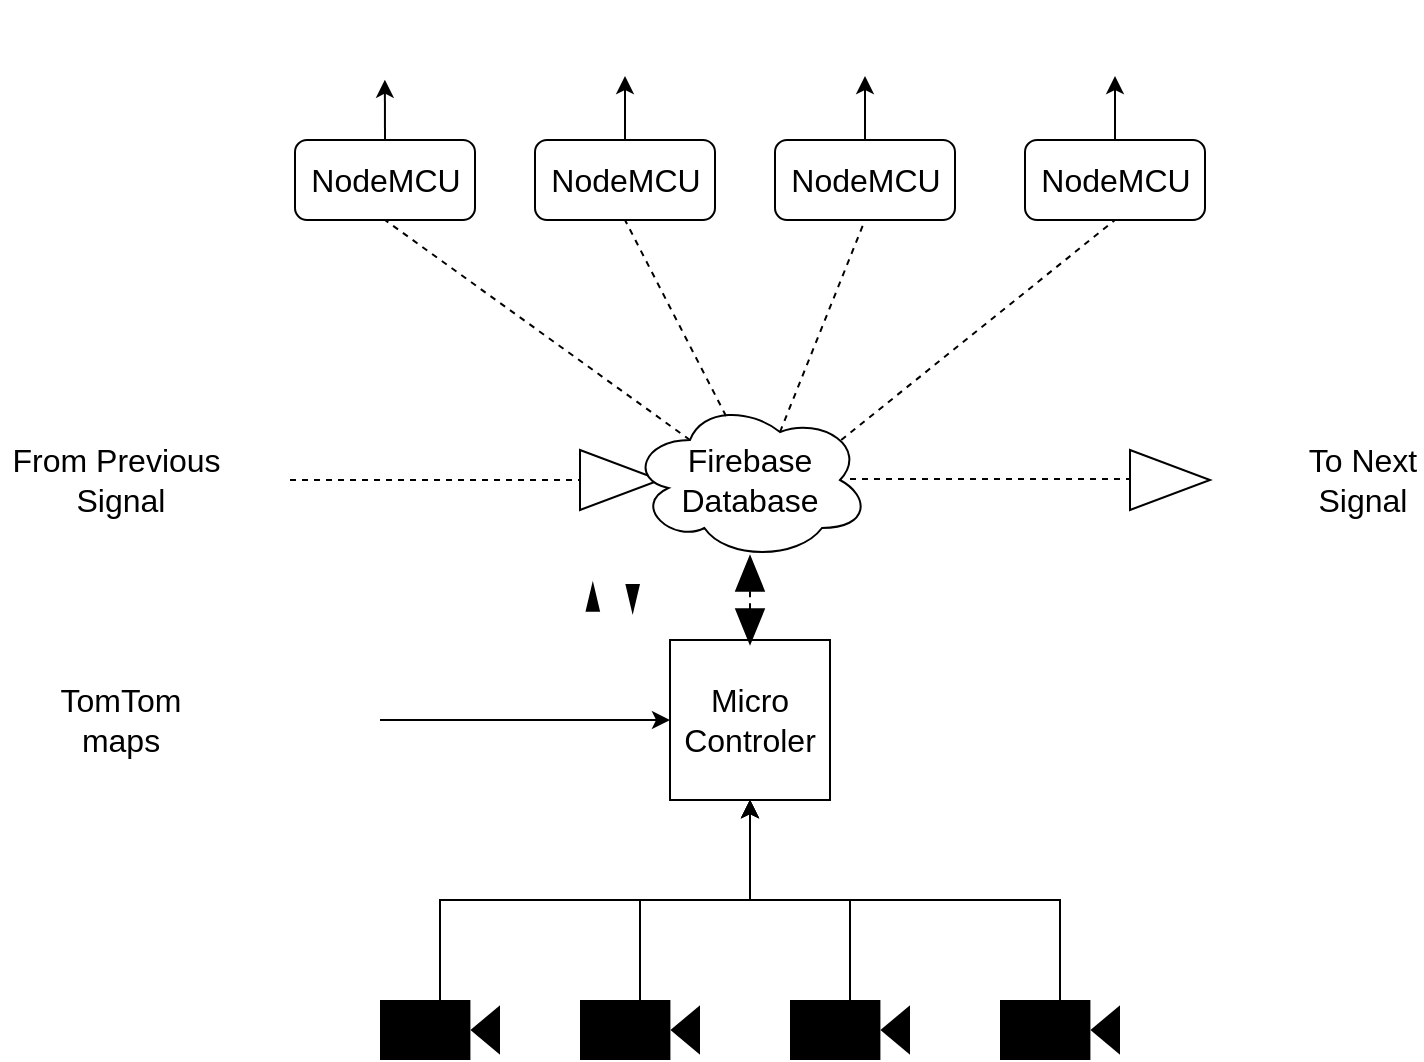 <mxfile version="12.5.1" type="device"><diagram id="-Lyd1Z8It1Q3Q52-ENIK" name="Page-1"><mxGraphModel dx="1826" dy="811" grid="1" gridSize="10" guides="1" tooltips="1" connect="1" arrows="1" fold="1" page="1" pageScale="1" pageWidth="850" pageHeight="1100" math="0" shadow="0"><root><mxCell id="0"/><mxCell id="1" parent="0"/><mxCell id="DeBGw_Q7s5zqg52FD-PM-23" value="" style="endArrow=none;dashed=1;html=1;entryX=0;entryY=0.5;entryDx=0;entryDy=0;exitX=0;exitY=0.5;exitDx=0;exitDy=0;" edge="1" parent="1" source="DeBGw_Q7s5zqg52FD-PM-43" target="DeBGw_Q7s5zqg52FD-PM-45"><mxGeometry width="50" height="50" relative="1" as="geometry"><mxPoint x="460" y="265" as="sourcePoint"/><mxPoint x="502.5" y="159" as="targetPoint"/></mxGeometry></mxCell><mxCell id="DeBGw_Q7s5zqg52FD-PM-2" value="&lt;font style=&quot;font-size: 16px&quot;&gt;Micro Controler&lt;/font&gt;" style="whiteSpace=wrap;html=1;aspect=fixed;" vertex="1" parent="1"><mxGeometry x="385" y="349" width="80" height="80" as="geometry"/></mxCell><mxCell id="DeBGw_Q7s5zqg52FD-PM-32" style="edgeStyle=orthogonalEdgeStyle;rounded=0;orthogonalLoop=1;jettySize=auto;html=1;exitX=0.5;exitY=0;exitDx=0;exitDy=0;exitPerimeter=0;entryX=0.5;entryY=1;entryDx=0;entryDy=0;" edge="1" parent="1" source="DeBGw_Q7s5zqg52FD-PM-3" target="DeBGw_Q7s5zqg52FD-PM-2"><mxGeometry relative="1" as="geometry"/></mxCell><mxCell id="DeBGw_Q7s5zqg52FD-PM-3" value="" style="shape=mxgraph.signs.tech.video_camera;html=1;fillColor=#000000;strokeColor=none;verticalLabelPosition=bottom;verticalAlign=top;align=center;" vertex="1" parent="1"><mxGeometry x="240" y="529" width="60" height="30" as="geometry"/></mxCell><mxCell id="DeBGw_Q7s5zqg52FD-PM-33" style="edgeStyle=orthogonalEdgeStyle;rounded=0;orthogonalLoop=1;jettySize=auto;html=1;exitX=0.5;exitY=0;exitDx=0;exitDy=0;exitPerimeter=0;" edge="1" parent="1" source="DeBGw_Q7s5zqg52FD-PM-4" target="DeBGw_Q7s5zqg52FD-PM-2"><mxGeometry relative="1" as="geometry"/></mxCell><mxCell id="DeBGw_Q7s5zqg52FD-PM-4" value="" style="shape=mxgraph.signs.tech.video_camera;html=1;fillColor=#000000;strokeColor=none;verticalLabelPosition=bottom;verticalAlign=top;align=center;" vertex="1" parent="1"><mxGeometry x="340" y="529" width="60" height="30" as="geometry"/></mxCell><mxCell id="DeBGw_Q7s5zqg52FD-PM-34" style="edgeStyle=orthogonalEdgeStyle;rounded=0;orthogonalLoop=1;jettySize=auto;html=1;exitX=0.5;exitY=0;exitDx=0;exitDy=0;exitPerimeter=0;" edge="1" parent="1" source="DeBGw_Q7s5zqg52FD-PM-5" target="DeBGw_Q7s5zqg52FD-PM-2"><mxGeometry relative="1" as="geometry"/></mxCell><mxCell id="DeBGw_Q7s5zqg52FD-PM-5" value="" style="shape=mxgraph.signs.tech.video_camera;html=1;fillColor=#000000;strokeColor=none;verticalLabelPosition=bottom;verticalAlign=top;align=center;" vertex="1" parent="1"><mxGeometry x="445" y="529" width="60" height="30" as="geometry"/></mxCell><mxCell id="DeBGw_Q7s5zqg52FD-PM-35" style="edgeStyle=orthogonalEdgeStyle;rounded=0;orthogonalLoop=1;jettySize=auto;html=1;exitX=0.5;exitY=0;exitDx=0;exitDy=0;exitPerimeter=0;" edge="1" parent="1" source="DeBGw_Q7s5zqg52FD-PM-6" target="DeBGw_Q7s5zqg52FD-PM-2"><mxGeometry relative="1" as="geometry"/></mxCell><mxCell id="DeBGw_Q7s5zqg52FD-PM-6" value="" style="shape=mxgraph.signs.tech.video_camera;html=1;fillColor=#000000;strokeColor=none;verticalLabelPosition=bottom;verticalAlign=top;align=center;" vertex="1" parent="1"><mxGeometry x="550" y="529" width="60" height="30" as="geometry"/></mxCell><mxCell id="DeBGw_Q7s5zqg52FD-PM-8" value="" style="endArrow=none;dashed=1;html=1;entryX=0;entryY=0.5;entryDx=0;entryDy=0;" edge="1" parent="1" source="DeBGw_Q7s5zqg52FD-PM-11"><mxGeometry width="50" height="50" relative="1" as="geometry"><mxPoint x="235" y="269" as="sourcePoint"/><mxPoint x="385" y="269" as="targetPoint"/></mxGeometry></mxCell><mxCell id="DeBGw_Q7s5zqg52FD-PM-10" value="" style="endArrow=none;dashed=1;html=1;entryX=0;entryY=0.5;entryDx=0;entryDy=0;" edge="1" parent="1"><mxGeometry width="50" height="50" relative="1" as="geometry"><mxPoint x="475" y="268.5" as="sourcePoint"/><mxPoint x="625" y="268.5" as="targetPoint"/></mxGeometry></mxCell><mxCell id="DeBGw_Q7s5zqg52FD-PM-11" value="" style="triangle;whiteSpace=wrap;html=1;" vertex="1" parent="1"><mxGeometry x="340" y="254" width="40" height="30" as="geometry"/></mxCell><mxCell id="DeBGw_Q7s5zqg52FD-PM-12" value="" style="endArrow=none;dashed=1;html=1;entryX=0;entryY=0.5;entryDx=0;entryDy=0;" edge="1" parent="1" target="DeBGw_Q7s5zqg52FD-PM-11"><mxGeometry width="50" height="50" relative="1" as="geometry"><mxPoint x="195" y="269" as="sourcePoint"/><mxPoint x="385" y="269" as="targetPoint"/></mxGeometry></mxCell><mxCell id="DeBGw_Q7s5zqg52FD-PM-13" value="" style="triangle;whiteSpace=wrap;html=1;" vertex="1" parent="1"><mxGeometry x="615" y="254" width="40" height="30" as="geometry"/></mxCell><mxCell id="DeBGw_Q7s5zqg52FD-PM-14" value="&lt;font style=&quot;font-size: 16px&quot;&gt;Firebase Database&lt;/font&gt;" style="ellipse;shape=cloud;whiteSpace=wrap;html=1;" vertex="1" parent="1"><mxGeometry x="365" y="229" width="120" height="80" as="geometry"/></mxCell><mxCell id="DeBGw_Q7s5zqg52FD-PM-28" style="edgeStyle=orthogonalEdgeStyle;rounded=0;orthogonalLoop=1;jettySize=auto;html=1;exitX=0.5;exitY=0;exitDx=0;exitDy=0;" edge="1" parent="1" source="DeBGw_Q7s5zqg52FD-PM-15"><mxGeometry relative="1" as="geometry"><mxPoint x="242.429" y="68.857" as="targetPoint"/></mxGeometry></mxCell><mxCell id="DeBGw_Q7s5zqg52FD-PM-15" value="&lt;font style=&quot;font-size: 16px&quot;&gt;NodeMCU&lt;/font&gt;" style="rounded=1;whiteSpace=wrap;html=1;" vertex="1" parent="1"><mxGeometry x="197.5" y="99" width="90" height="40" as="geometry"/></mxCell><mxCell id="DeBGw_Q7s5zqg52FD-PM-29" style="edgeStyle=orthogonalEdgeStyle;rounded=0;orthogonalLoop=1;jettySize=auto;html=1;exitX=0.5;exitY=0;exitDx=0;exitDy=0;entryX=0.5;entryY=1;entryDx=0;entryDy=0;" edge="1" parent="1" source="DeBGw_Q7s5zqg52FD-PM-16" target="DeBGw_Q7s5zqg52FD-PM-25"><mxGeometry relative="1" as="geometry"/></mxCell><mxCell id="DeBGw_Q7s5zqg52FD-PM-16" value="&lt;font style=&quot;font-size: 16px&quot;&gt;NodeMCU&lt;/font&gt;" style="rounded=1;whiteSpace=wrap;html=1;" vertex="1" parent="1"><mxGeometry x="317.5" y="99" width="90" height="40" as="geometry"/></mxCell><mxCell id="DeBGw_Q7s5zqg52FD-PM-30" style="edgeStyle=orthogonalEdgeStyle;rounded=0;orthogonalLoop=1;jettySize=auto;html=1;exitX=0.5;exitY=0;exitDx=0;exitDy=0;entryX=0.5;entryY=1;entryDx=0;entryDy=0;" edge="1" parent="1" source="DeBGw_Q7s5zqg52FD-PM-17" target="DeBGw_Q7s5zqg52FD-PM-26"><mxGeometry relative="1" as="geometry"/></mxCell><mxCell id="DeBGw_Q7s5zqg52FD-PM-17" value="&lt;font style=&quot;font-size: 16px&quot;&gt;NodeMCU&lt;/font&gt;" style="rounded=1;whiteSpace=wrap;html=1;" vertex="1" parent="1"><mxGeometry x="437.5" y="99" width="90" height="40" as="geometry"/></mxCell><mxCell id="DeBGw_Q7s5zqg52FD-PM-31" style="edgeStyle=orthogonalEdgeStyle;rounded=0;orthogonalLoop=1;jettySize=auto;html=1;exitX=0.5;exitY=0;exitDx=0;exitDy=0;entryX=0.5;entryY=1;entryDx=0;entryDy=0;" edge="1" parent="1" source="DeBGw_Q7s5zqg52FD-PM-18" target="DeBGw_Q7s5zqg52FD-PM-27"><mxGeometry relative="1" as="geometry"/></mxCell><mxCell id="DeBGw_Q7s5zqg52FD-PM-18" value="&lt;font style=&quot;font-size: 16px&quot;&gt;NodeMCU&lt;/font&gt;" style="rounded=1;whiteSpace=wrap;html=1;" vertex="1" parent="1"><mxGeometry x="562.5" y="99" width="90" height="40" as="geometry"/></mxCell><mxCell id="DeBGw_Q7s5zqg52FD-PM-19" value="" style="endArrow=none;dashed=1;html=1;entryX=0.5;entryY=1;entryDx=0;entryDy=0;exitX=0.25;exitY=0.25;exitDx=0;exitDy=0;exitPerimeter=0;" edge="1" parent="1" source="DeBGw_Q7s5zqg52FD-PM-14" target="DeBGw_Q7s5zqg52FD-PM-15"><mxGeometry width="50" height="50" relative="1" as="geometry"><mxPoint x="200" y="629" as="sourcePoint"/><mxPoint x="250" y="579" as="targetPoint"/></mxGeometry></mxCell><mxCell id="DeBGw_Q7s5zqg52FD-PM-20" value="" style="endArrow=none;dashed=1;html=1;entryX=0.5;entryY=1;entryDx=0;entryDy=0;exitX=0.4;exitY=0.1;exitDx=0;exitDy=0;exitPerimeter=0;" edge="1" parent="1" source="DeBGw_Q7s5zqg52FD-PM-14" target="DeBGw_Q7s5zqg52FD-PM-16"><mxGeometry width="50" height="50" relative="1" as="geometry"><mxPoint x="405" y="259" as="sourcePoint"/><mxPoint x="252.5" y="149" as="targetPoint"/></mxGeometry></mxCell><mxCell id="DeBGw_Q7s5zqg52FD-PM-21" value="" style="endArrow=none;dashed=1;html=1;entryX=0.5;entryY=1;entryDx=0;entryDy=0;exitX=0.625;exitY=0.2;exitDx=0;exitDy=0;exitPerimeter=0;" edge="1" parent="1" source="DeBGw_Q7s5zqg52FD-PM-14" target="DeBGw_Q7s5zqg52FD-PM-17"><mxGeometry width="50" height="50" relative="1" as="geometry"><mxPoint x="423" y="247" as="sourcePoint"/><mxPoint x="372.5" y="149" as="targetPoint"/></mxGeometry></mxCell><mxCell id="DeBGw_Q7s5zqg52FD-PM-22" value="" style="endArrow=none;dashed=1;html=1;entryX=0.5;entryY=1;entryDx=0;entryDy=0;exitX=0.88;exitY=0.25;exitDx=0;exitDy=0;exitPerimeter=0;" edge="1" parent="1" source="DeBGw_Q7s5zqg52FD-PM-14" target="DeBGw_Q7s5zqg52FD-PM-18"><mxGeometry width="50" height="50" relative="1" as="geometry"><mxPoint x="450" y="255" as="sourcePoint"/><mxPoint x="492.5" y="149" as="targetPoint"/></mxGeometry></mxCell><mxCell id="DeBGw_Q7s5zqg52FD-PM-24" value="" style="shape=image;html=1;verticalAlign=top;verticalLabelPosition=bottom;labelBackgroundColor=#ffffff;imageAspect=0;aspect=fixed;image=https://cdn2.iconfinder.com/data/icons/round-varieties/60/Rounded_-_High_Ultra_Colour16_-_Traffic_Lights-128.png" vertex="1" parent="1"><mxGeometry x="223.5" y="29" width="38" height="38" as="geometry"/></mxCell><mxCell id="DeBGw_Q7s5zqg52FD-PM-25" value="" style="shape=image;html=1;verticalAlign=top;verticalLabelPosition=bottom;labelBackgroundColor=#ffffff;imageAspect=0;aspect=fixed;image=https://cdn2.iconfinder.com/data/icons/round-varieties/60/Rounded_-_High_Ultra_Colour16_-_Traffic_Lights-128.png" vertex="1" parent="1"><mxGeometry x="343.5" y="29" width="38" height="38" as="geometry"/></mxCell><mxCell id="DeBGw_Q7s5zqg52FD-PM-26" value="" style="shape=image;html=1;verticalAlign=top;verticalLabelPosition=bottom;labelBackgroundColor=#ffffff;imageAspect=0;aspect=fixed;image=https://cdn2.iconfinder.com/data/icons/round-varieties/60/Rounded_-_High_Ultra_Colour16_-_Traffic_Lights-128.png" vertex="1" parent="1"><mxGeometry x="463.5" y="29" width="38" height="38" as="geometry"/></mxCell><mxCell id="DeBGw_Q7s5zqg52FD-PM-27" value="" style="shape=image;html=1;verticalAlign=top;verticalLabelPosition=bottom;labelBackgroundColor=#ffffff;imageAspect=0;aspect=fixed;image=https://cdn2.iconfinder.com/data/icons/round-varieties/60/Rounded_-_High_Ultra_Colour16_-_Traffic_Lights-128.png" vertex="1" parent="1"><mxGeometry x="588.5" y="29" width="38" height="38" as="geometry"/></mxCell><mxCell id="DeBGw_Q7s5zqg52FD-PM-43" value="" style="triangle;whiteSpace=wrap;html=1;fillColor=#000000;rotation=90;" vertex="1" parent="1"><mxGeometry x="416.56" y="335.25" width="16.88" height="13.75" as="geometry"/></mxCell><mxCell id="DeBGw_Q7s5zqg52FD-PM-45" value="" style="triangle;whiteSpace=wrap;html=1;fillColor=#000000;rotation=-90;" vertex="1" parent="1"><mxGeometry x="416.56" y="309" width="16.88" height="13.75" as="geometry"/></mxCell><mxCell id="DeBGw_Q7s5zqg52FD-PM-47" value="" style="triangle;whiteSpace=wrap;html=1;fillColor=#000000;rotation=90;" vertex="1" parent="1"><mxGeometry x="359.93" y="324.88" width="12.81" height="6.08" as="geometry"/></mxCell><mxCell id="DeBGw_Q7s5zqg52FD-PM-48" value="" style="triangle;whiteSpace=wrap;html=1;fillColor=#000000;rotation=-90;" vertex="1" parent="1"><mxGeometry x="340" y="324.88" width="12.81" height="6.08" as="geometry"/></mxCell><mxCell id="DeBGw_Q7s5zqg52FD-PM-50" style="edgeStyle=orthogonalEdgeStyle;rounded=0;orthogonalLoop=1;jettySize=auto;html=1;exitX=1;exitY=0.5;exitDx=0;exitDy=0;entryX=0;entryY=0.5;entryDx=0;entryDy=0;" edge="1" parent="1" source="DeBGw_Q7s5zqg52FD-PM-49" target="DeBGw_Q7s5zqg52FD-PM-2"><mxGeometry relative="1" as="geometry"/></mxCell><mxCell id="DeBGw_Q7s5zqg52FD-PM-49" value="" style="shape=image;html=1;verticalAlign=top;verticalLabelPosition=bottom;labelBackgroundColor=#ffffff;imageAspect=0;aspect=fixed;image=https://cdn2.iconfinder.com/data/icons/round-varieties/60/Rounded_-_High_Ultra_Colour02_-_Maps-128.png;fillColor=#000000;" vertex="1" parent="1"><mxGeometry x="162.5" y="350.25" width="77.5" height="77.5" as="geometry"/></mxCell><mxCell id="DeBGw_Q7s5zqg52FD-PM-51" value="To Next &lt;br&gt;Signal" style="text;html=1;align=center;verticalAlign=middle;resizable=0;points=[];autosize=1;fontSize=16;" vertex="1" parent="1"><mxGeometry x="701" y="254" width="60" height="30" as="geometry"/></mxCell><mxCell id="DeBGw_Q7s5zqg52FD-PM-52" value="From Previous&amp;nbsp;&lt;br&gt;Signal" style="text;html=1;align=center;verticalAlign=middle;resizable=0;points=[];autosize=1;fontSize=16;" vertex="1" parent="1"><mxGeometry x="50" y="249" width="120" height="40" as="geometry"/></mxCell><mxCell id="DeBGw_Q7s5zqg52FD-PM-54" value="&lt;font style=&quot;font-size: 16px&quot;&gt;TomTom &lt;br&gt;maps&lt;/font&gt;" style="text;html=1;align=center;verticalAlign=middle;resizable=0;points=[];autosize=1;" vertex="1" parent="1"><mxGeometry x="70" y="374" width="80" height="30" as="geometry"/></mxCell></root></mxGraphModel></diagram></mxfile>